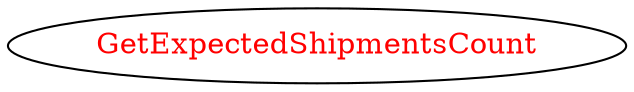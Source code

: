 digraph dependencyGraph {
 concentrate=true;
 ranksep="2.0";
 rankdir="LR"; 
 splines="ortho";
"GetExpectedShipmentsCount" [fontcolor="red"];
}
